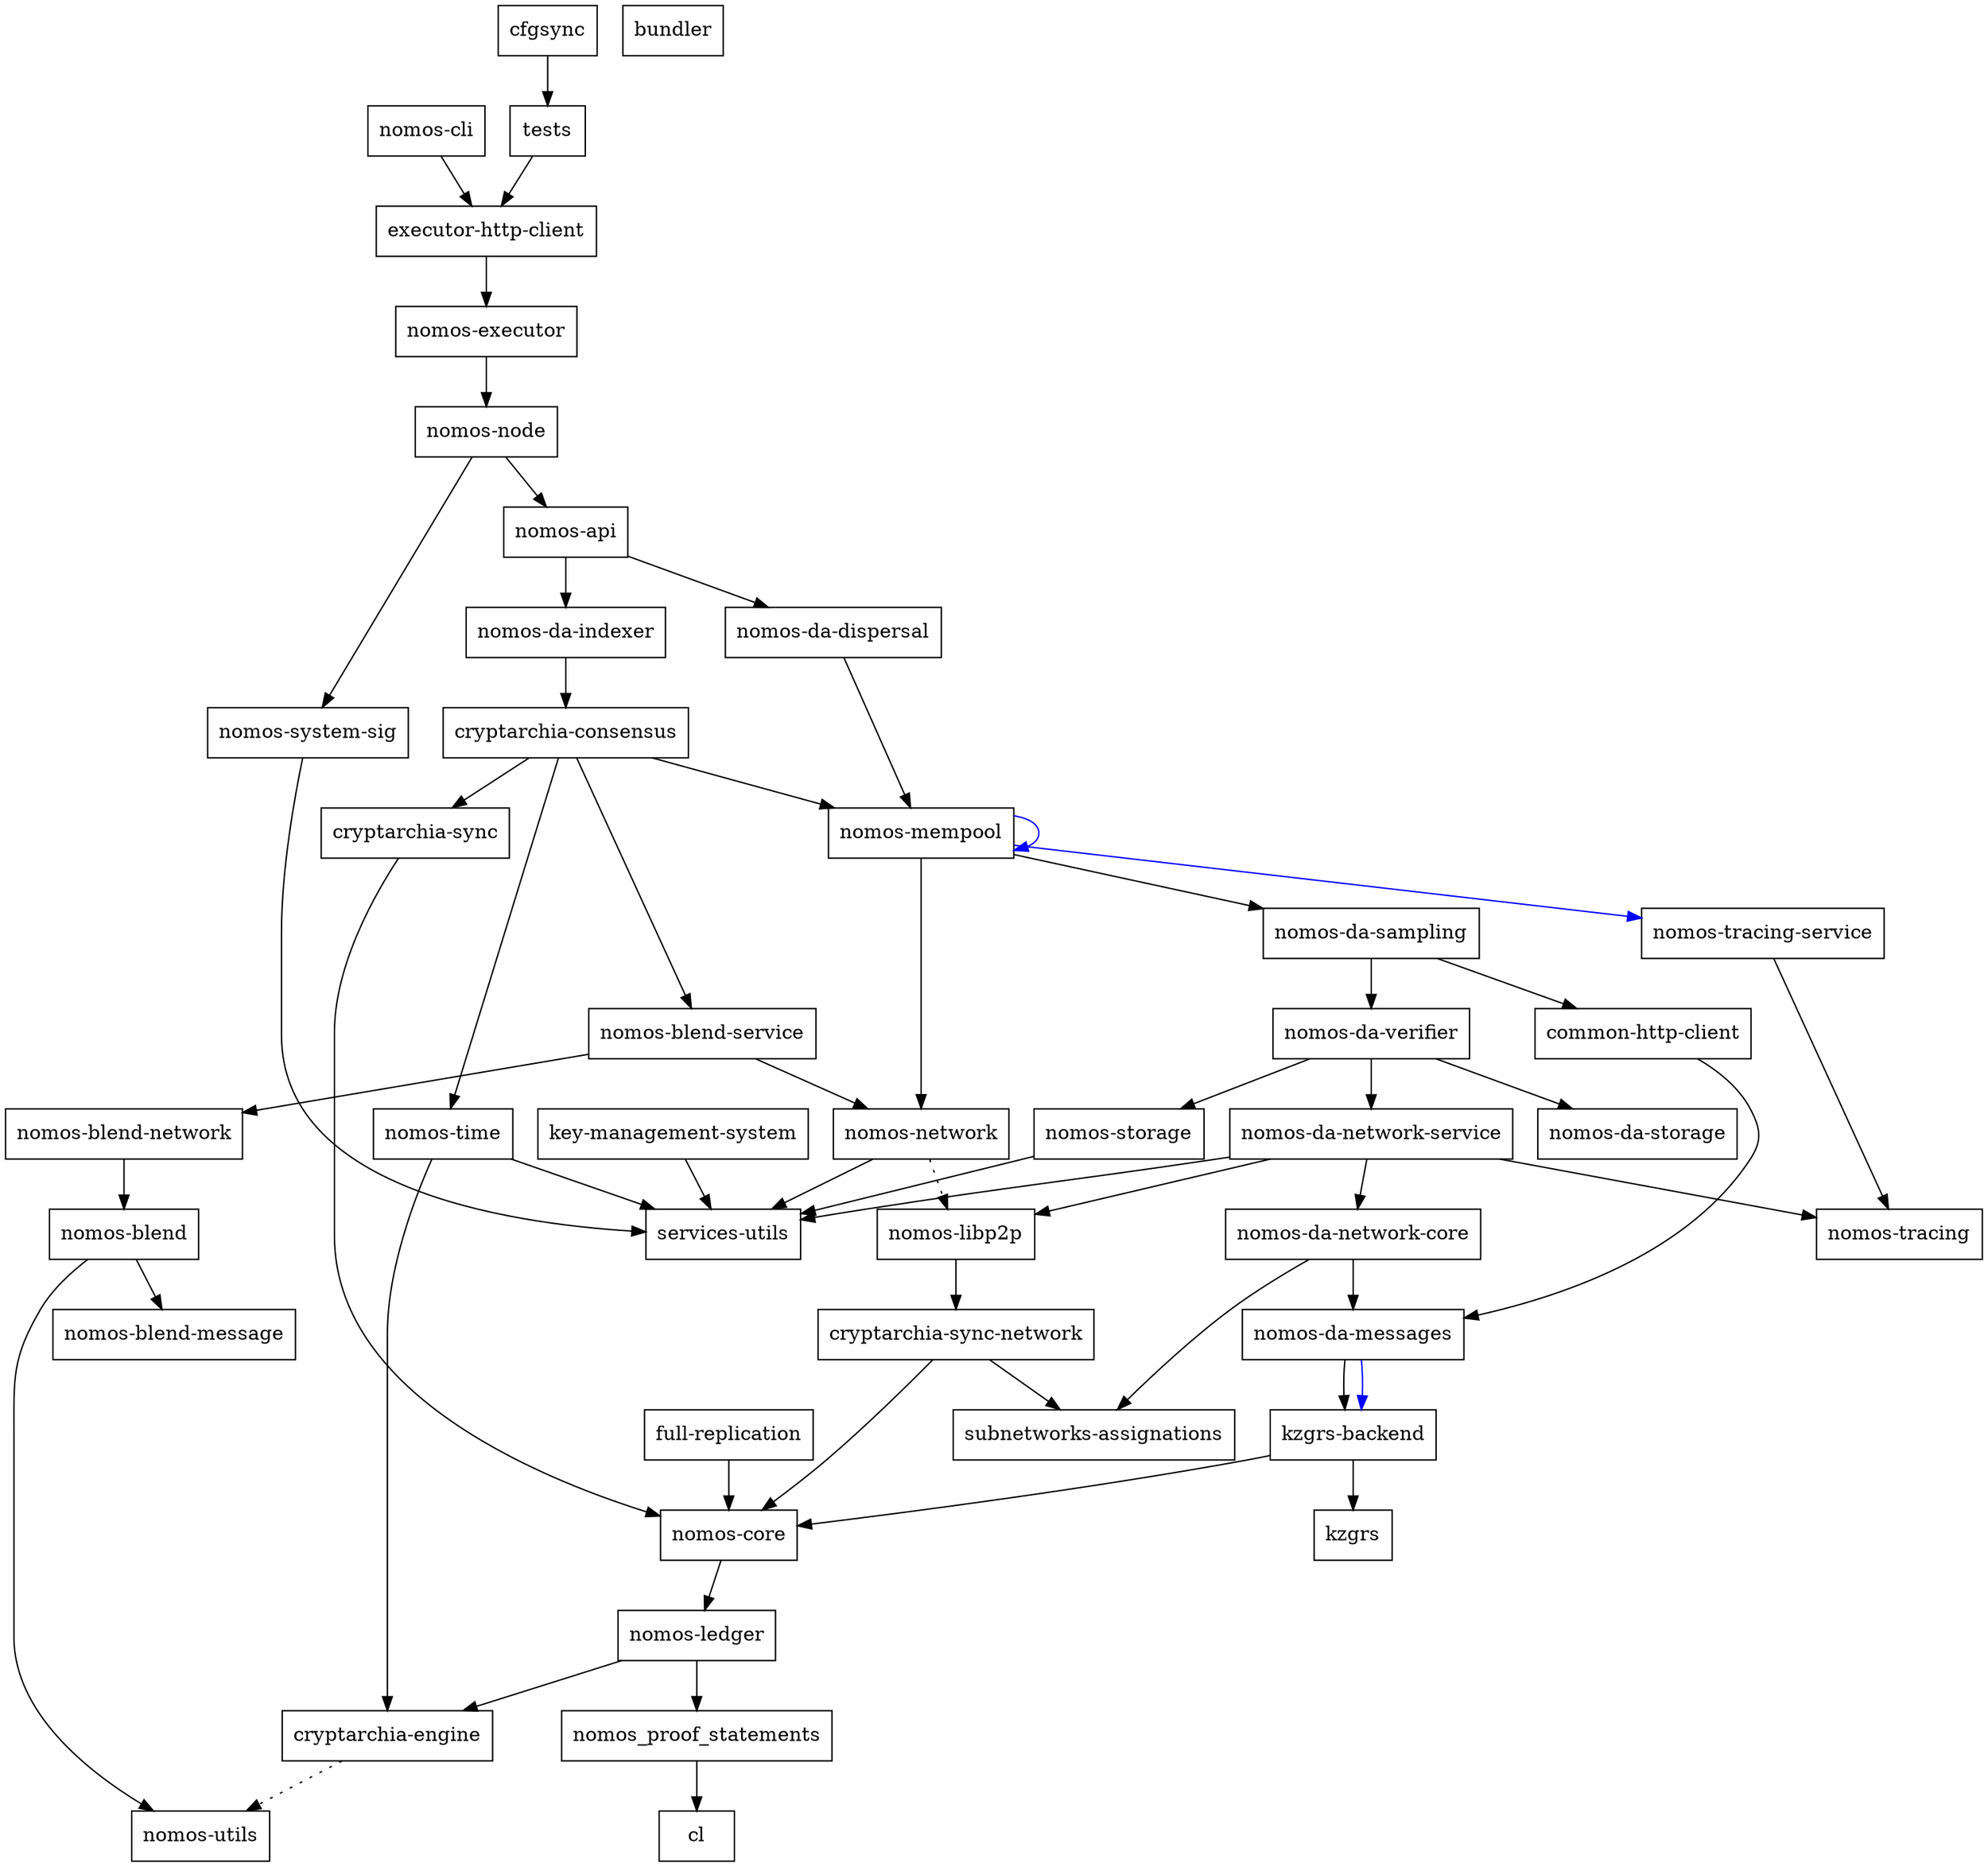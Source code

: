 digraph {
    0 [ label = "common-http-client" shape = box]
    1 [ label = "nomos-core" shape = box]
    2 [ label = "cl" shape = box]
    3 [ label = "cryptarchia-engine" shape = box]
    4 [ label = "nomos-utils" shape = box]
    5 [ label = "nomos-ledger" shape = box]
    6 [ label = "nomos_proof_statements" shape = box]
    7 [ label = "nomos-da-messages" shape = box]
    8 [ label = "kzgrs-backend" shape = box]
    9 [ label = "kzgrs" shape = box]
    10 [ label = "executor-http-client" shape = box]
    11 [ label = "nomos-executor" shape = box]
    12 [ label = "nomos-api" shape = box]
    13 [ label = "cryptarchia-consensus" shape = box]
    14 [ label = "cryptarchia-sync" shape = box]
    15 [ label = "cryptarchia-sync-network" shape = box]
    16 [ label = "subnetworks-assignations" shape = box]
    17 [ label = "nomos-blend-service" shape = box]
    18 [ label = "nomos-blend" shape = box]
    19 [ label = "nomos-blend-message" shape = box]
    20 [ label = "nomos-blend-network" shape = box]
    21 [ label = "nomos-libp2p" shape = box]
    22 [ label = "nomos-network" shape = box]
    23 [ label = "services-utils" shape = box]
    24 [ label = "nomos-da-sampling" shape = box]
    25 [ label = "nomos-da-network-core" shape = box]
    26 [ label = "nomos-da-network-service" shape = box]
    27 [ label = "nomos-tracing" shape = box]
    28 [ label = "nomos-da-storage" shape = box]
    29 [ label = "nomos-da-verifier" shape = box]
    30 [ label = "nomos-storage" shape = box]
    31 [ label = "nomos-mempool" shape = box]
    32 [ label = "nomos-tracing-service" shape = box]
    33 [ label = "nomos-time" shape = box]
    34 [ label = "nomos-da-dispersal" shape = box]
    35 [ label = "nomos-da-indexer" shape = box]
    36 [ label = "nomos-node" shape = box]
    37 [ label = "nomos-system-sig" shape = box]
    38 [ label = "bundler" shape = box]
    39 [ label = "nomos-cli" shape = box]
    40 [ label = "full-replication" shape = box]
    41 [ label = "key-management-system" shape = box]
    42 [ label = "cfgsync" shape = box]
    43 [ label = "tests" shape = box]
    0 -> 7 [ ]
    1 -> 5 [ ]
    3 -> 4 [ style = dotted]
    5 -> 3 [ ]
    5 -> 6 [ ]
    6 -> 2 [ ]
    7 -> 8 [ ]
    7 -> 8 [ color = blue]
    8 -> 9 [ ]
    8 -> 1 [ ]
    10 -> 11 [ ]
    11 -> 36 [ ]
    12 -> 34 [ ]
    12 -> 35 [ ]
    13 -> 14 [ ]
    13 -> 17 [ ]
    13 -> 31 [ ]
    13 -> 33 [ ]
    14 -> 1 [ ]
    15 -> 1 [ ]
    15 -> 16 [ ]
    17 -> 20 [ ]
    17 -> 22 [ ]
    18 -> 19 [ ]
    18 -> 4 [ ]
    20 -> 18 [ ]
    21 -> 15 [ ]
    22 -> 21 [ style = dotted]
    22 -> 23 [ ]
    24 -> 0 [ ]
    24 -> 29 [ ]
    25 -> 7 [ ]
    25 -> 16 [ ]
    26 -> 25 [ ]
    26 -> 21 [ ]
    26 -> 27 [ ]
    26 -> 23 [ ]
    29 -> 26 [ ]
    29 -> 28 [ ]
    29 -> 30 [ ]
    30 -> 23 [ ]
    31 -> 24 [ ]
    31 -> 31 [ color = blue]
    31 -> 22 [ ]
    31 -> 32 [ color = blue]
    32 -> 27 [ ]
    33 -> 3 [ ]
    33 -> 23 [ ]
    34 -> 31 [ ]
    35 -> 13 [ ]
    36 -> 12 [ ]
    36 -> 37 [ ]
    37 -> 23 [ ]
    39 -> 10 [ ]
    40 -> 1 [ ]
    41 -> 23 [ ]
    42 -> 43 [ ]
    43 -> 10 [ ]
}

